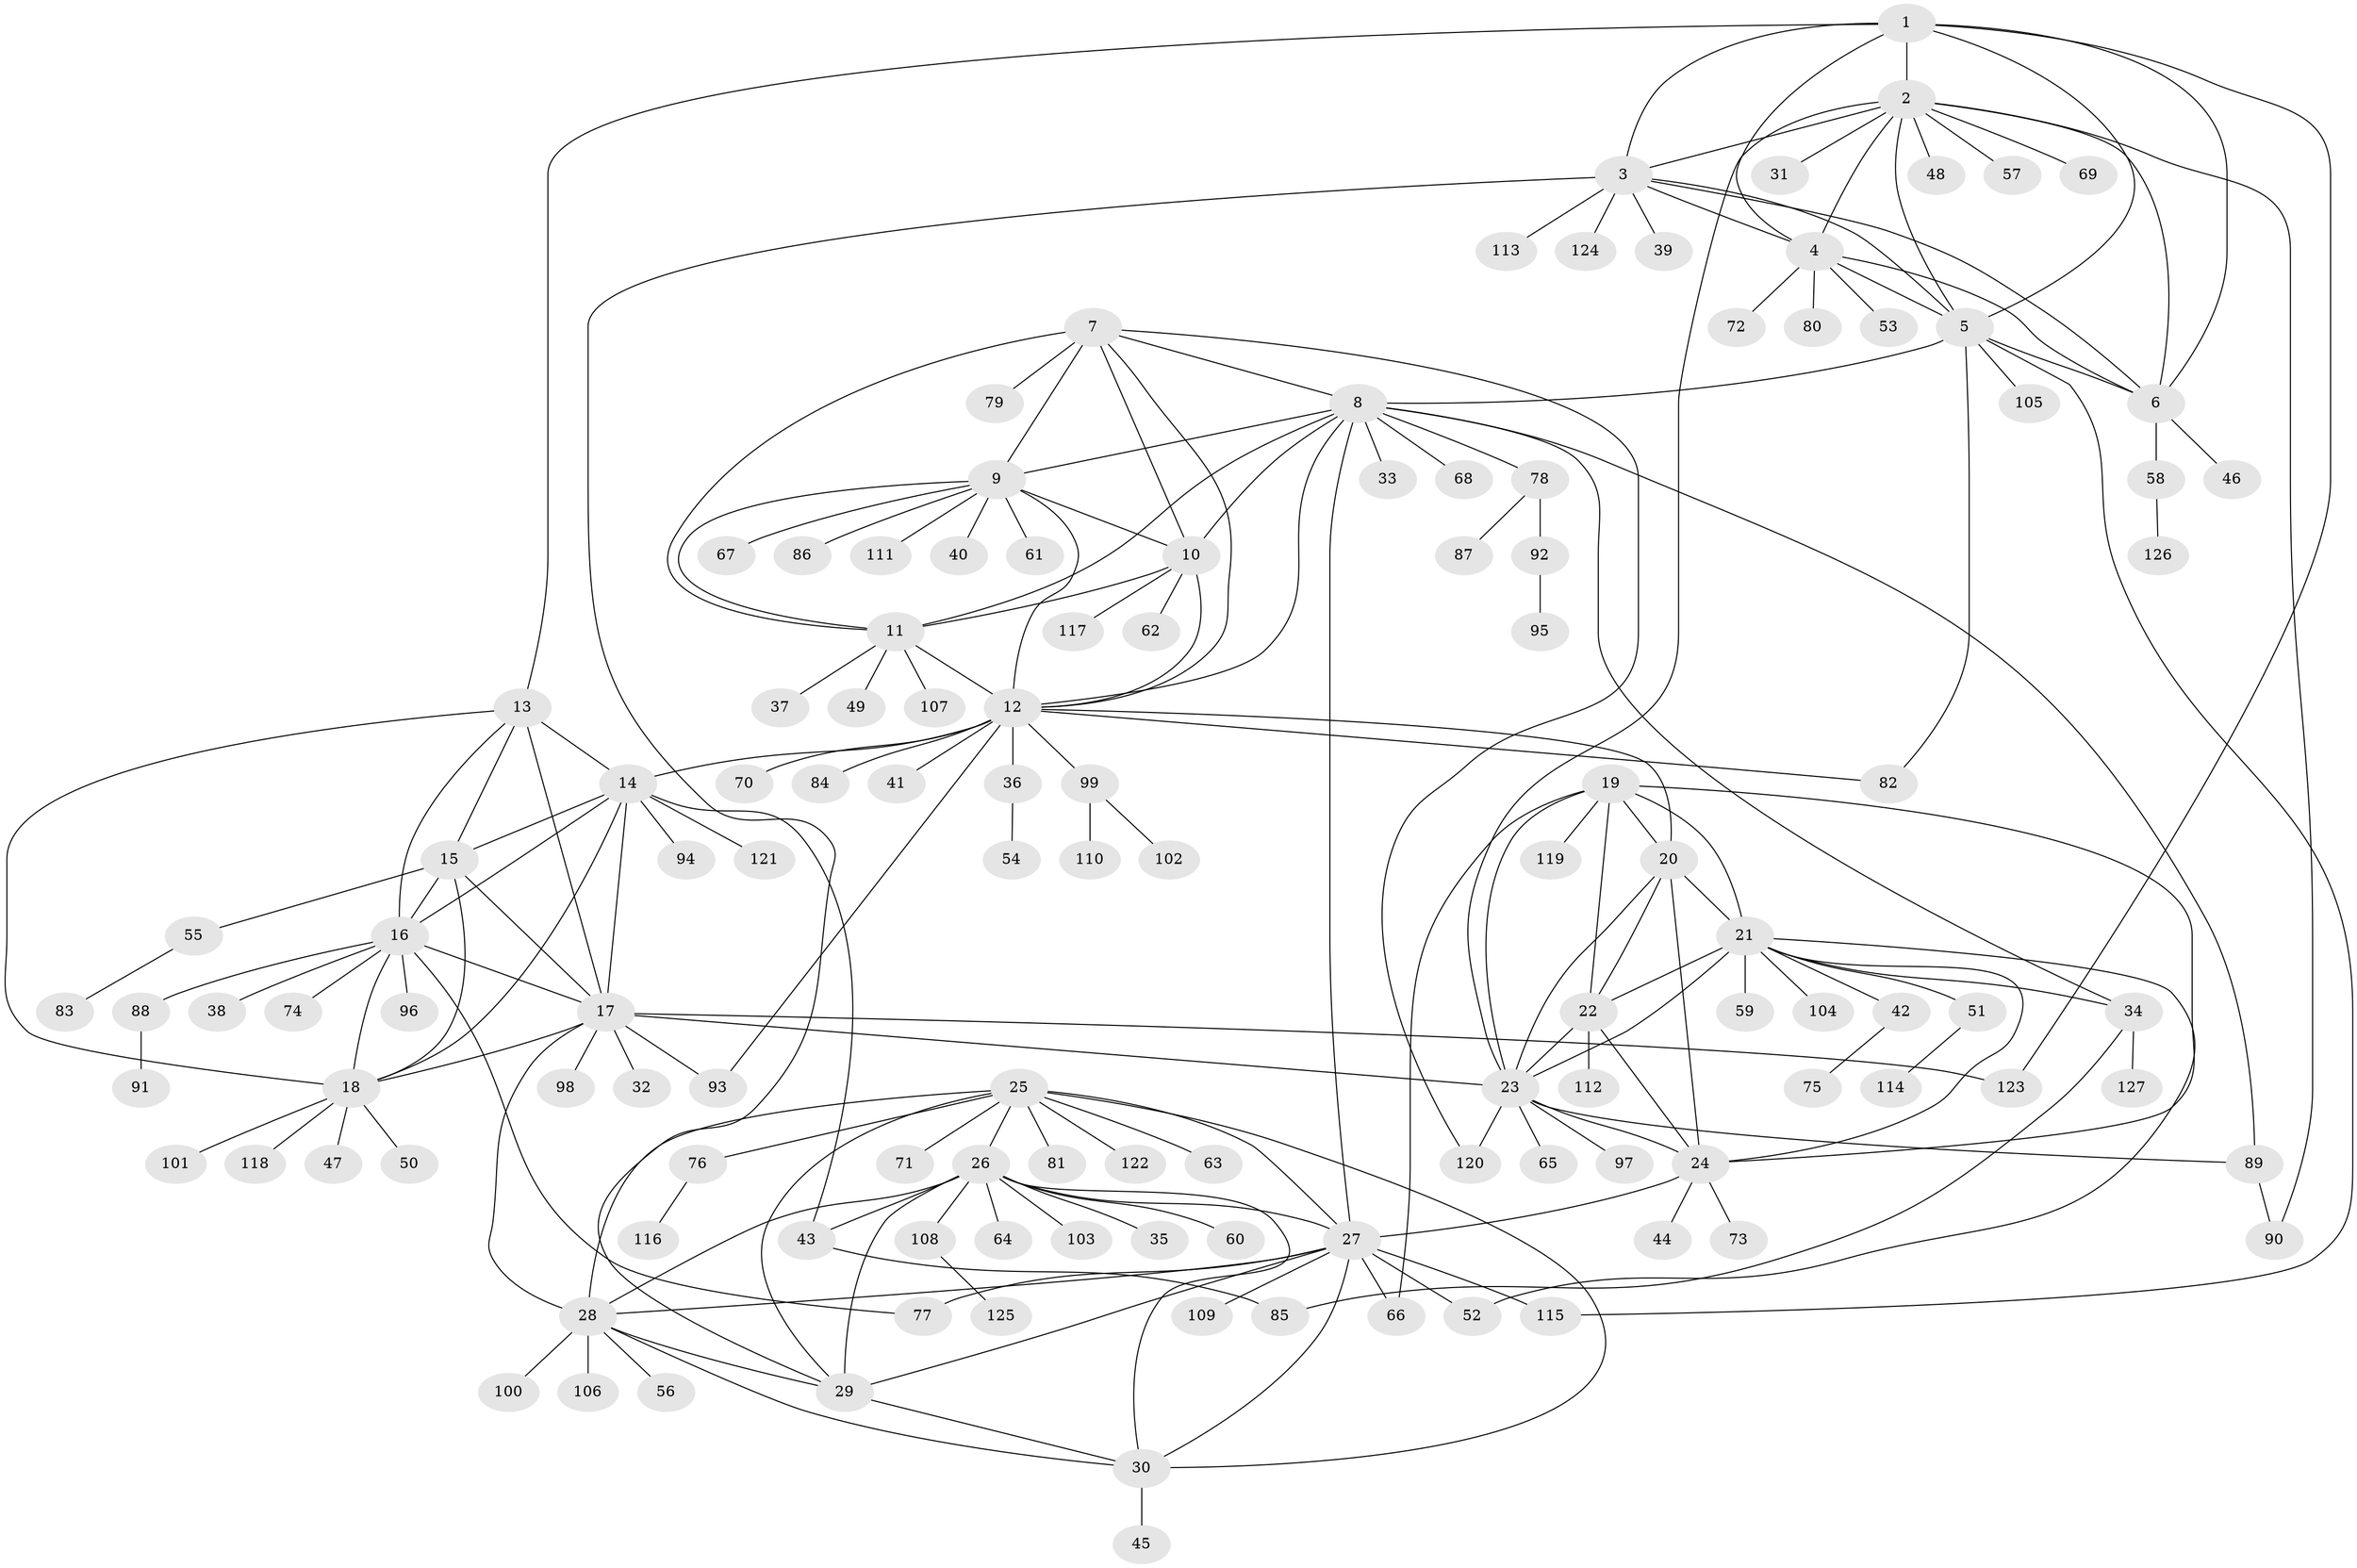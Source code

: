 // Generated by graph-tools (version 1.1) at 2025/54/03/09/25 04:54:51]
// undirected, 127 vertices, 195 edges
graph export_dot {
graph [start="1"]
  node [color=gray90,style=filled];
  1;
  2;
  3;
  4;
  5;
  6;
  7;
  8;
  9;
  10;
  11;
  12;
  13;
  14;
  15;
  16;
  17;
  18;
  19;
  20;
  21;
  22;
  23;
  24;
  25;
  26;
  27;
  28;
  29;
  30;
  31;
  32;
  33;
  34;
  35;
  36;
  37;
  38;
  39;
  40;
  41;
  42;
  43;
  44;
  45;
  46;
  47;
  48;
  49;
  50;
  51;
  52;
  53;
  54;
  55;
  56;
  57;
  58;
  59;
  60;
  61;
  62;
  63;
  64;
  65;
  66;
  67;
  68;
  69;
  70;
  71;
  72;
  73;
  74;
  75;
  76;
  77;
  78;
  79;
  80;
  81;
  82;
  83;
  84;
  85;
  86;
  87;
  88;
  89;
  90;
  91;
  92;
  93;
  94;
  95;
  96;
  97;
  98;
  99;
  100;
  101;
  102;
  103;
  104;
  105;
  106;
  107;
  108;
  109;
  110;
  111;
  112;
  113;
  114;
  115;
  116;
  117;
  118;
  119;
  120;
  121;
  122;
  123;
  124;
  125;
  126;
  127;
  1 -- 2;
  1 -- 3;
  1 -- 4;
  1 -- 5;
  1 -- 6;
  1 -- 13;
  1 -- 123;
  2 -- 3;
  2 -- 4;
  2 -- 5;
  2 -- 6;
  2 -- 23;
  2 -- 31;
  2 -- 48;
  2 -- 57;
  2 -- 69;
  2 -- 90;
  3 -- 4;
  3 -- 5;
  3 -- 6;
  3 -- 29;
  3 -- 39;
  3 -- 113;
  3 -- 124;
  4 -- 5;
  4 -- 6;
  4 -- 53;
  4 -- 72;
  4 -- 80;
  5 -- 6;
  5 -- 8;
  5 -- 82;
  5 -- 105;
  5 -- 115;
  6 -- 46;
  6 -- 58;
  7 -- 8;
  7 -- 9;
  7 -- 10;
  7 -- 11;
  7 -- 12;
  7 -- 79;
  7 -- 120;
  8 -- 9;
  8 -- 10;
  8 -- 11;
  8 -- 12;
  8 -- 27;
  8 -- 33;
  8 -- 34;
  8 -- 68;
  8 -- 78;
  8 -- 89;
  9 -- 10;
  9 -- 11;
  9 -- 12;
  9 -- 40;
  9 -- 61;
  9 -- 67;
  9 -- 86;
  9 -- 111;
  10 -- 11;
  10 -- 12;
  10 -- 62;
  10 -- 117;
  11 -- 12;
  11 -- 37;
  11 -- 49;
  11 -- 107;
  12 -- 14;
  12 -- 20;
  12 -- 36;
  12 -- 41;
  12 -- 70;
  12 -- 82;
  12 -- 84;
  12 -- 93;
  12 -- 99;
  13 -- 14;
  13 -- 15;
  13 -- 16;
  13 -- 17;
  13 -- 18;
  14 -- 15;
  14 -- 16;
  14 -- 17;
  14 -- 18;
  14 -- 43;
  14 -- 94;
  14 -- 121;
  15 -- 16;
  15 -- 17;
  15 -- 18;
  15 -- 55;
  16 -- 17;
  16 -- 18;
  16 -- 38;
  16 -- 74;
  16 -- 77;
  16 -- 88;
  16 -- 96;
  17 -- 18;
  17 -- 23;
  17 -- 28;
  17 -- 32;
  17 -- 93;
  17 -- 98;
  17 -- 123;
  18 -- 47;
  18 -- 50;
  18 -- 101;
  18 -- 118;
  19 -- 20;
  19 -- 21;
  19 -- 22;
  19 -- 23;
  19 -- 24;
  19 -- 66;
  19 -- 119;
  20 -- 21;
  20 -- 22;
  20 -- 23;
  20 -- 24;
  21 -- 22;
  21 -- 23;
  21 -- 24;
  21 -- 34;
  21 -- 42;
  21 -- 51;
  21 -- 52;
  21 -- 59;
  21 -- 104;
  22 -- 23;
  22 -- 24;
  22 -- 112;
  23 -- 24;
  23 -- 65;
  23 -- 89;
  23 -- 97;
  23 -- 120;
  24 -- 27;
  24 -- 44;
  24 -- 73;
  25 -- 26;
  25 -- 27;
  25 -- 28;
  25 -- 29;
  25 -- 30;
  25 -- 63;
  25 -- 71;
  25 -- 76;
  25 -- 81;
  25 -- 122;
  26 -- 27;
  26 -- 28;
  26 -- 29;
  26 -- 30;
  26 -- 35;
  26 -- 43;
  26 -- 60;
  26 -- 64;
  26 -- 103;
  26 -- 108;
  27 -- 28;
  27 -- 29;
  27 -- 30;
  27 -- 52;
  27 -- 66;
  27 -- 77;
  27 -- 109;
  27 -- 115;
  28 -- 29;
  28 -- 30;
  28 -- 56;
  28 -- 100;
  28 -- 106;
  29 -- 30;
  30 -- 45;
  34 -- 85;
  34 -- 127;
  36 -- 54;
  42 -- 75;
  43 -- 85;
  51 -- 114;
  55 -- 83;
  58 -- 126;
  76 -- 116;
  78 -- 87;
  78 -- 92;
  88 -- 91;
  89 -- 90;
  92 -- 95;
  99 -- 102;
  99 -- 110;
  108 -- 125;
}
